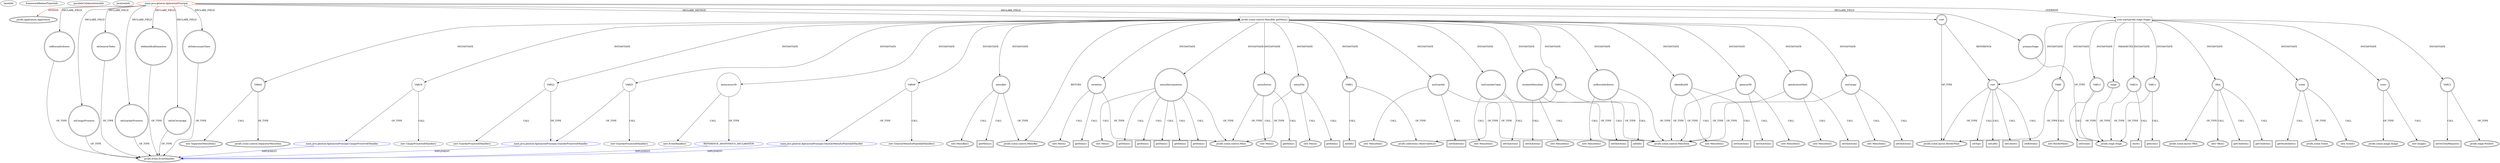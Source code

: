 digraph {
baseInfo[graphId=3838,category="extension_graph",isAnonymous=false,possibleRelation=true]
frameworkRelatedTypesInfo[0="javafx.application.Application"]
possibleCollaborationsInfo[0="3838~CLIENT_METHOD_DECLARATION-INSTANTIATION-~javafx.application.Application ~javafx.event.EventHandler ~false~false",1="3838~CLIENT_METHOD_DECLARATION-INSTANTIATION-CLIENT_METHOD_DECLARATION-INSTANTIATION-~javafx.application.Application ~javafx.event.EventHandler ~false~false"]
locationInfo[projectName="pedrodonte-genjeefx",filePath="/pedrodonte-genjeefx/genjeefx-master/GenJeeFx/src/main/java/generar/AplicacionPrincipal.java",contextSignature="AplicacionPrincipal",graphId="3838"]
0[label="main.java.generar.AplicacionPrincipal",vertexType="ROOT_CLIENT_CLASS_DECLARATION",isFrameworkType=false,color=red]
1[label="javafx.application.Application",vertexType="FRAMEWORK_CLASS_TYPE",isFrameworkType=true,peripheries=2]
2[label="ehBuscaAtributos",vertexType="FIELD_DECLARATION",isFrameworkType=true,peripheries=2,shape=circle]
3[label="javafx.event.EventHandler",vertexType="FRAMEWORK_INTERFACE_TYPE",isFrameworkType=true,peripheries=2]
4[label="ehCargarProyecto",vertexType="FIELD_DECLARATION",isFrameworkType=true,peripheries=2,shape=circle]
6[label="ehGenerarTodos",vertexType="FIELD_DECLARATION",isFrameworkType=true,peripheries=2,shape=circle]
8[label="ehGuardarProyecto",vertexType="FIELD_DECLARATION",isFrameworkType=true,peripheries=2,shape=circle]
10[label="ehIdentificaElementos",vertexType="FIELD_DECLARATION",isFrameworkType=true,peripheries=2,shape=circle]
12[label="ehOnCerrarApp",vertexType="FIELD_DECLARATION",isFrameworkType=true,peripheries=2,shape=circle]
14[label="ehSeleccionarClase",vertexType="FIELD_DECLARATION",isFrameworkType=true,peripheries=2,shape=circle]
16[label="primaryStage",vertexType="FIELD_DECLARATION",isFrameworkType=true,peripheries=2,shape=circle]
17[label="javafx.stage.Stage",vertexType="FRAMEWORK_CLASS_TYPE",isFrameworkType=true,peripheries=2]
18[label="root",vertexType="FIELD_DECLARATION",isFrameworkType=true,peripheries=2,shape=circle]
19[label="javafx.scene.layout.BorderPane",vertexType="FRAMEWORK_CLASS_TYPE",isFrameworkType=true,peripheries=2]
20[label="void start(javafx.stage.Stage)",vertexType="OVERRIDING_METHOD_DECLARATION",isFrameworkType=false,shape=box]
21[label="stage",vertexType="PARAMETER_DECLARATION",isFrameworkType=true,peripheries=2]
24[label="VAR0",vertexType="VARIABLE_EXPRESION",isFrameworkType=true,peripheries=2,shape=circle]
23[label="new BorderPane()",vertexType="CONSTRUCTOR_CALL",isFrameworkType=true,peripheries=2]
26[label="root",vertexType="VARIABLE_EXPRESION",isFrameworkType=true,peripheries=2,shape=circle]
27[label="setTop()",vertexType="INSIDE_CALL",isFrameworkType=true,peripheries=2,shape=box]
30[label="setLeft()",vertexType="INSIDE_CALL",isFrameworkType=true,peripheries=2,shape=box]
32[label="vBox",vertexType="VARIABLE_EXPRESION",isFrameworkType=true,peripheries=2,shape=circle]
33[label="javafx.scene.layout.VBox",vertexType="FRAMEWORK_CLASS_TYPE",isFrameworkType=true,peripheries=2]
31[label="new VBox()",vertexType="CONSTRUCTOR_CALL",isFrameworkType=true,peripheries=2]
35[label="getChildren()",vertexType="INSIDE_CALL",isFrameworkType=true,peripheries=2,shape=box]
37[label="getChildren()",vertexType="INSIDE_CALL",isFrameworkType=true,peripheries=2,shape=box]
39[label="setCenter()",vertexType="INSIDE_CALL",isFrameworkType=true,peripheries=2,shape=box]
41[label="setBottom()",vertexType="INSIDE_CALL",isFrameworkType=true,peripheries=2,shape=box]
43[label="scene",vertexType="VARIABLE_EXPRESION",isFrameworkType=true,peripheries=2,shape=circle]
44[label="javafx.scene.Scene",vertexType="FRAMEWORK_CLASS_TYPE",isFrameworkType=true,peripheries=2]
42[label="new Scene()",vertexType="CONSTRUCTOR_CALL",isFrameworkType=true,peripheries=2]
46[label="getStylesheets()",vertexType="INSIDE_CALL",isFrameworkType=true,peripheries=2,shape=box]
48[label="icono",vertexType="VARIABLE_EXPRESION",isFrameworkType=true,peripheries=2,shape=circle]
49[label="javafx.scene.image.Image",vertexType="FRAMEWORK_CLASS_TYPE",isFrameworkType=true,peripheries=2]
47[label="new Image()",vertexType="CONSTRUCTOR_CALL",isFrameworkType=true,peripheries=2]
50[label="VAR11",vertexType="VARIABLE_EXPRESION",isFrameworkType=true,peripheries=2,shape=circle]
51[label="getIcons()",vertexType="INSIDE_CALL",isFrameworkType=true,peripheries=2,shape=box]
53[label="VAR12",vertexType="VARIABLE_EXPRESION",isFrameworkType=true,peripheries=2,shape=circle]
54[label="setScene()",vertexType="INSIDE_CALL",isFrameworkType=true,peripheries=2,shape=box]
56[label="VAR13",vertexType="VARIABLE_EXPRESION",isFrameworkType=true,peripheries=2,shape=circle]
58[label="javafx.stage.Window",vertexType="FRAMEWORK_CLASS_TYPE",isFrameworkType=true,peripheries=2]
57[label="setOnCloseRequest()",vertexType="INSIDE_CALL",isFrameworkType=true,peripheries=2,shape=box]
59[label="VAR14",vertexType="VARIABLE_EXPRESION",isFrameworkType=true,peripheries=2,shape=circle]
60[label="show()",vertexType="INSIDE_CALL",isFrameworkType=true,peripheries=2,shape=box]
62[label="javafx.scene.control.MenuBar getMenu()",vertexType="CLIENT_METHOD_DECLARATION",isFrameworkType=false,shape=box]
63[label="javafx.scene.control.MenuBar",vertexType="FRAMEWORK_CLASS_TYPE",isFrameworkType=true,peripheries=2]
65[label="menuBar",vertexType="VARIABLE_EXPRESION",isFrameworkType=true,peripheries=2,shape=circle]
64[label="new MenuBar()",vertexType="CONSTRUCTOR_CALL",isFrameworkType=true,peripheries=2]
68[label="menuFile",vertexType="VARIABLE_EXPRESION",isFrameworkType=true,peripheries=2,shape=circle]
69[label="javafx.scene.control.Menu",vertexType="FRAMEWORK_CLASS_TYPE",isFrameworkType=true,peripheries=2]
67[label="new Menu()",vertexType="CONSTRUCTOR_CALL",isFrameworkType=true,peripheries=2]
71[label="mnCargar",vertexType="VARIABLE_EXPRESION",isFrameworkType=true,peripheries=2,shape=circle]
72[label="javafx.scene.control.MenuItem",vertexType="FRAMEWORK_CLASS_TYPE",isFrameworkType=true,peripheries=2]
70[label="new MenuItem()",vertexType="CONSTRUCTOR_CALL",isFrameworkType=true,peripheries=2]
74[label="setOnAction()",vertexType="INSIDE_CALL",isFrameworkType=true,peripheries=2,shape=box]
76[label="VAR19",vertexType="VARIABLE_EXPRESION",isFrameworkType=false,shape=circle]
77[label="main.java.generar.AplicacionPrincipal.CargarProyectoEHandler",vertexType="REFERENCE_CLIENT_CLASS_DECLARATION",isFrameworkType=false,color=blue]
75[label="new CargarProyectoEHandler()",vertexType="CONSTRUCTOR_CALL",isFrameworkType=false]
80[label="mnGuardar",vertexType="VARIABLE_EXPRESION",isFrameworkType=true,peripheries=2,shape=circle]
79[label="new MenuItem()",vertexType="CONSTRUCTOR_CALL",isFrameworkType=true,peripheries=2]
83[label="setOnAction()",vertexType="INSIDE_CALL",isFrameworkType=true,peripheries=2,shape=box]
85[label="VAR22",vertexType="VARIABLE_EXPRESION",isFrameworkType=false,shape=circle]
86[label="main.java.generar.AplicacionPrincipal.GuardarProyectoEHandler",vertexType="REFERENCE_CLIENT_CLASS_DECLARATION",isFrameworkType=false,color=blue]
84[label="new GuardarProyectoEHandler()",vertexType="CONSTRUCTOR_CALL",isFrameworkType=false]
89[label="mnGuardarCopia",vertexType="VARIABLE_EXPRESION",isFrameworkType=true,peripheries=2,shape=circle]
88[label="new MenuItem()",vertexType="CONSTRUCTOR_CALL",isFrameworkType=true,peripheries=2]
92[label="setOnAction()",vertexType="INSIDE_CALL",isFrameworkType=true,peripheries=2,shape=box]
94[label="VAR25",vertexType="VARIABLE_EXPRESION",isFrameworkType=false,shape=circle]
93[label="new GuardarProyectoEHandler()",vertexType="CONSTRUCTOR_CALL",isFrameworkType=false]
97[label="recientes",vertexType="VARIABLE_EXPRESION",isFrameworkType=true,peripheries=2,shape=circle]
96[label="new Menu()",vertexType="CONSTRUCTOR_CALL",isFrameworkType=true,peripheries=2]
100[label="recienteMenuItem",vertexType="VARIABLE_EXPRESION",isFrameworkType=true,peripheries=2,shape=circle]
99[label="new MenuItem()",vertexType="CONSTRUCTOR_CALL",isFrameworkType=true,peripheries=2]
103[label="getItems()",vertexType="INSIDE_CALL",isFrameworkType=true,peripheries=2,shape=box]
105[label="setOnAction()",vertexType="INSIDE_CALL",isFrameworkType=true,peripheries=2,shape=box]
107[label="anonymous30",vertexType="VARIABLE_EXPRESION",isFrameworkType=false,shape=circle]
108[label="REFERENCE_ANONYMOUS_DECLARATION",vertexType="REFERENCE_ANONYMOUS_DECLARATION",isFrameworkType=false,color=blue]
106[label="new EventHandler()",vertexType="CONSTRUCTOR_CALL",isFrameworkType=false]
110[label="VAR31",vertexType="VARIABLE_EXPRESION",isFrameworkType=true,peripheries=2,shape=circle]
112[label="javafx.collections.ObservableList",vertexType="FRAMEWORK_INTERFACE_TYPE",isFrameworkType=true,peripheries=2]
111[label="addAll()",vertexType="INSIDE_CALL",isFrameworkType=true,peripheries=2,shape=box]
114[label="getItems()",vertexType="INSIDE_CALL",isFrameworkType=true,peripheries=2,shape=box]
116[label="menuHerramientas",vertexType="VARIABLE_EXPRESION",isFrameworkType=true,peripheries=2,shape=circle]
115[label="new Menu()",vertexType="CONSTRUCTOR_CALL",isFrameworkType=true,peripheries=2]
119[label="miBuscaAtributos",vertexType="VARIABLE_EXPRESION",isFrameworkType=true,peripheries=2,shape=circle]
118[label="new MenuItem()",vertexType="CONSTRUCTOR_CALL",isFrameworkType=true,peripheries=2]
122[label="setOnAction()",vertexType="INSIDE_CALL",isFrameworkType=true,peripheries=2,shape=box]
124[label="getItems()",vertexType="INSIDE_CALL",isFrameworkType=true,peripheries=2,shape=box]
126[label="identificaMI",vertexType="VARIABLE_EXPRESION",isFrameworkType=true,peripheries=2,shape=circle]
125[label="new MenuItem()",vertexType="CONSTRUCTOR_CALL",isFrameworkType=true,peripheries=2]
129[label="setOnAction()",vertexType="INSIDE_CALL",isFrameworkType=true,peripheries=2,shape=box]
131[label="getItems()",vertexType="INSIDE_CALL",isFrameworkType=true,peripheries=2,shape=box]
133[label="generarMI",vertexType="VARIABLE_EXPRESION",isFrameworkType=true,peripheries=2,shape=circle]
132[label="new MenuItem()",vertexType="CONSTRUCTOR_CALL",isFrameworkType=true,peripheries=2]
136[label="setOnAction()",vertexType="INSIDE_CALL",isFrameworkType=true,peripheries=2,shape=box]
138[label="getItems()",vertexType="INSIDE_CALL",isFrameworkType=true,peripheries=2,shape=box]
140[label="getItems()",vertexType="INSIDE_CALL",isFrameworkType=true,peripheries=2,shape=box]
142[label="VAR44",vertexType="VARIABLE_EXPRESION",isFrameworkType=true,peripheries=2,shape=circle]
143[label="javafx.scene.control.SeparatorMenuItem",vertexType="FRAMEWORK_CLASS_TYPE",isFrameworkType=true,peripheries=2]
141[label="new SeparatorMenuItem()",vertexType="CONSTRUCTOR_CALL",isFrameworkType=true,peripheries=2]
145[label="menuExtras",vertexType="VARIABLE_EXPRESION",isFrameworkType=true,peripheries=2,shape=circle]
144[label="new Menu()",vertexType="CONSTRUCTOR_CALL",isFrameworkType=true,peripheries=2]
148[label="genAccesosMant",vertexType="VARIABLE_EXPRESION",isFrameworkType=true,peripheries=2,shape=circle]
147[label="new MenuItem()",vertexType="CONSTRUCTOR_CALL",isFrameworkType=true,peripheries=2]
151[label="setOnAction()",vertexType="INSIDE_CALL",isFrameworkType=true,peripheries=2,shape=box]
153[label="VAR48",vertexType="VARIABLE_EXPRESION",isFrameworkType=false,shape=circle]
154[label="main.java.generar.AplicacionPrincipal.GenerarMenuEnPlantillaEHandler",vertexType="REFERENCE_CLIENT_CLASS_DECLARATION",isFrameworkType=false,color=blue]
152[label="new GenerarMenuEnPlantillaEHandler()",vertexType="CONSTRUCTOR_CALL",isFrameworkType=false]
157[label="getItems()",vertexType="INSIDE_CALL",isFrameworkType=true,peripheries=2,shape=box]
159[label="getItems()",vertexType="INSIDE_CALL",isFrameworkType=true,peripheries=2,shape=box]
160[label="VAR51",vertexType="VARIABLE_EXPRESION",isFrameworkType=true,peripheries=2,shape=circle]
161[label="addAll()",vertexType="INSIDE_CALL",isFrameworkType=true,peripheries=2,shape=box]
164[label="getMenus()",vertexType="INSIDE_CALL",isFrameworkType=true,peripheries=2,shape=box]
0->1[label="EXTEND",color=red]
0->2[label="DECLARE_FIELD"]
2->3[label="OF_TYPE"]
0->4[label="DECLARE_FIELD"]
4->3[label="OF_TYPE"]
0->6[label="DECLARE_FIELD"]
6->3[label="OF_TYPE"]
0->8[label="DECLARE_FIELD"]
8->3[label="OF_TYPE"]
0->10[label="DECLARE_FIELD"]
10->3[label="OF_TYPE"]
0->12[label="DECLARE_FIELD"]
12->3[label="OF_TYPE"]
0->14[label="DECLARE_FIELD"]
14->3[label="OF_TYPE"]
0->16[label="DECLARE_FIELD"]
16->17[label="OF_TYPE"]
0->18[label="DECLARE_FIELD"]
18->19[label="OF_TYPE"]
0->20[label="OVERRIDE"]
21->17[label="OF_TYPE"]
20->21[label="PARAMETER"]
20->24[label="INSTANTIATE"]
24->19[label="OF_TYPE"]
24->23[label="CALL"]
20->26[label="INSTANTIATE"]
18->26[label="REFERENCE"]
26->19[label="OF_TYPE"]
26->27[label="CALL"]
26->30[label="CALL"]
20->32[label="INSTANTIATE"]
32->33[label="OF_TYPE"]
32->31[label="CALL"]
32->35[label="CALL"]
32->37[label="CALL"]
26->39[label="CALL"]
26->41[label="CALL"]
20->43[label="INSTANTIATE"]
43->44[label="OF_TYPE"]
43->42[label="CALL"]
43->46[label="CALL"]
20->48[label="INSTANTIATE"]
48->49[label="OF_TYPE"]
48->47[label="CALL"]
20->50[label="INSTANTIATE"]
50->17[label="OF_TYPE"]
50->51[label="CALL"]
20->53[label="INSTANTIATE"]
53->17[label="OF_TYPE"]
53->54[label="CALL"]
20->56[label="INSTANTIATE"]
56->58[label="OF_TYPE"]
56->57[label="CALL"]
20->59[label="INSTANTIATE"]
59->17[label="OF_TYPE"]
59->60[label="CALL"]
0->62[label="DECLARE_METHOD"]
62->63[label="RETURN"]
62->65[label="INSTANTIATE"]
65->63[label="OF_TYPE"]
65->64[label="CALL"]
62->68[label="INSTANTIATE"]
68->69[label="OF_TYPE"]
68->67[label="CALL"]
62->71[label="INSTANTIATE"]
71->72[label="OF_TYPE"]
71->70[label="CALL"]
71->74[label="CALL"]
62->76[label="INSTANTIATE"]
77->3[label="IMPLEMENT",color=blue]
76->77[label="OF_TYPE"]
76->75[label="CALL"]
62->80[label="INSTANTIATE"]
80->72[label="OF_TYPE"]
80->79[label="CALL"]
80->83[label="CALL"]
62->85[label="INSTANTIATE"]
86->3[label="IMPLEMENT",color=blue]
85->86[label="OF_TYPE"]
85->84[label="CALL"]
62->89[label="INSTANTIATE"]
89->72[label="OF_TYPE"]
89->88[label="CALL"]
89->92[label="CALL"]
62->94[label="INSTANTIATE"]
94->86[label="OF_TYPE"]
94->93[label="CALL"]
62->97[label="INSTANTIATE"]
97->69[label="OF_TYPE"]
97->96[label="CALL"]
62->100[label="INSTANTIATE"]
100->72[label="OF_TYPE"]
100->99[label="CALL"]
97->103[label="CALL"]
100->105[label="CALL"]
62->107[label="INSTANTIATE"]
108->3[label="IMPLEMENT",color=blue]
107->108[label="OF_TYPE"]
107->106[label="CALL"]
62->110[label="INSTANTIATE"]
110->112[label="OF_TYPE"]
110->111[label="CALL"]
68->114[label="CALL"]
62->116[label="INSTANTIATE"]
116->69[label="OF_TYPE"]
116->115[label="CALL"]
62->119[label="INSTANTIATE"]
119->72[label="OF_TYPE"]
119->118[label="CALL"]
119->122[label="CALL"]
116->124[label="CALL"]
62->126[label="INSTANTIATE"]
126->72[label="OF_TYPE"]
126->125[label="CALL"]
126->129[label="CALL"]
116->131[label="CALL"]
62->133[label="INSTANTIATE"]
133->72[label="OF_TYPE"]
133->132[label="CALL"]
133->136[label="CALL"]
116->138[label="CALL"]
116->140[label="CALL"]
62->142[label="INSTANTIATE"]
142->143[label="OF_TYPE"]
142->141[label="CALL"]
62->145[label="INSTANTIATE"]
145->69[label="OF_TYPE"]
145->144[label="CALL"]
62->148[label="INSTANTIATE"]
148->72[label="OF_TYPE"]
148->147[label="CALL"]
148->151[label="CALL"]
62->153[label="INSTANTIATE"]
154->3[label="IMPLEMENT",color=blue]
153->154[label="OF_TYPE"]
153->152[label="CALL"]
145->157[label="CALL"]
116->159[label="CALL"]
62->160[label="INSTANTIATE"]
160->112[label="OF_TYPE"]
160->161[label="CALL"]
65->164[label="CALL"]
}
